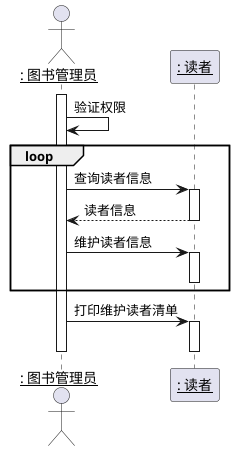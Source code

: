 @startuml
actor ": 图书管理员" as 图书管理员
participant ": 读者" as 读者
skinparam sequenceParticipant underline
activate 图书管理员
图书管理员->图书管理员:验证权限
loop
图书管理员->读者:查询读者信息
activate 读者
读者-->图书管理员:读者信息
deactivate 读者
图书管理员->读者:维护读者信息
activate 读者
deactivate 读者
end
图书管理员->读者:打印维护读者清单
activate 读者
deactivate 读者
deactivate 图书管理员
@enduml
